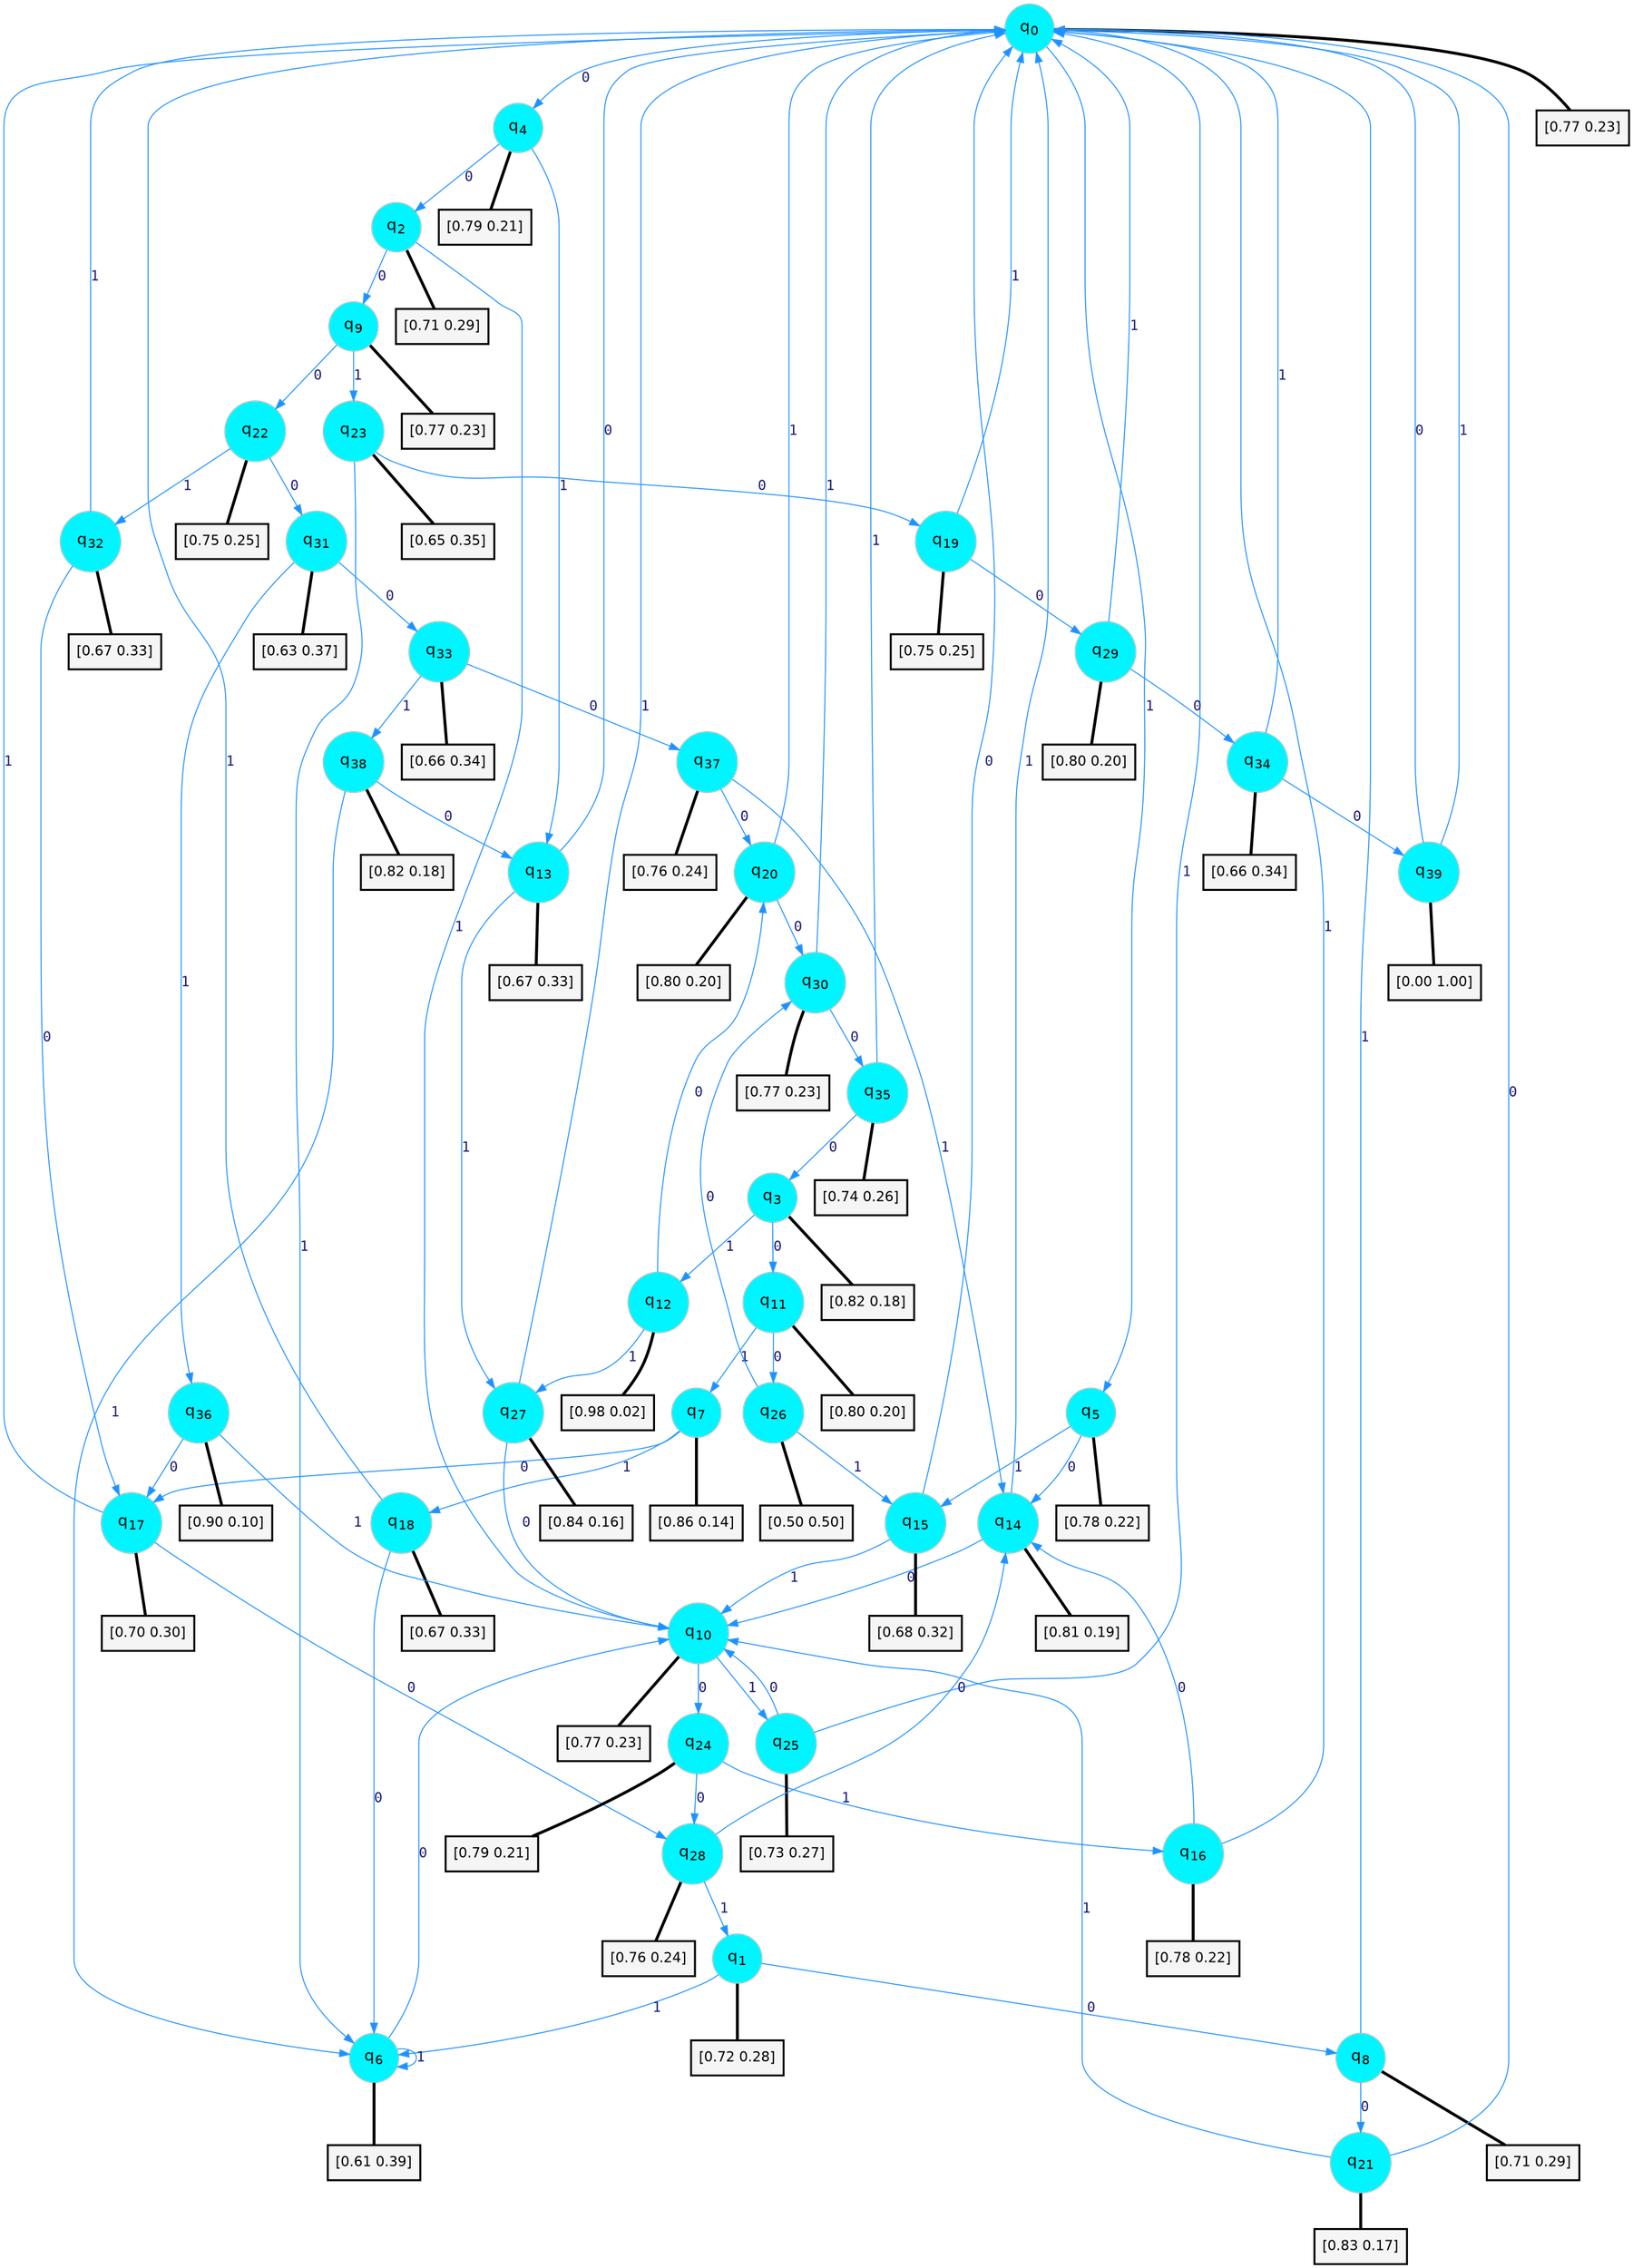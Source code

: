 digraph G {
graph [
bgcolor=transparent, dpi=300, rankdir=TD, size="40,25"];
node [
color=gray, fillcolor=turquoise1, fontcolor=black, fontname=Helvetica, fontsize=16, fontweight=bold, shape=circle, style=filled];
edge [
arrowsize=1, color=dodgerblue1, fontcolor=midnightblue, fontname=courier, fontweight=bold, penwidth=1, style=solid, weight=20];
0[label=<q<SUB>0</SUB>>];
1[label=<q<SUB>1</SUB>>];
2[label=<q<SUB>2</SUB>>];
3[label=<q<SUB>3</SUB>>];
4[label=<q<SUB>4</SUB>>];
5[label=<q<SUB>5</SUB>>];
6[label=<q<SUB>6</SUB>>];
7[label=<q<SUB>7</SUB>>];
8[label=<q<SUB>8</SUB>>];
9[label=<q<SUB>9</SUB>>];
10[label=<q<SUB>10</SUB>>];
11[label=<q<SUB>11</SUB>>];
12[label=<q<SUB>12</SUB>>];
13[label=<q<SUB>13</SUB>>];
14[label=<q<SUB>14</SUB>>];
15[label=<q<SUB>15</SUB>>];
16[label=<q<SUB>16</SUB>>];
17[label=<q<SUB>17</SUB>>];
18[label=<q<SUB>18</SUB>>];
19[label=<q<SUB>19</SUB>>];
20[label=<q<SUB>20</SUB>>];
21[label=<q<SUB>21</SUB>>];
22[label=<q<SUB>22</SUB>>];
23[label=<q<SUB>23</SUB>>];
24[label=<q<SUB>24</SUB>>];
25[label=<q<SUB>25</SUB>>];
26[label=<q<SUB>26</SUB>>];
27[label=<q<SUB>27</SUB>>];
28[label=<q<SUB>28</SUB>>];
29[label=<q<SUB>29</SUB>>];
30[label=<q<SUB>30</SUB>>];
31[label=<q<SUB>31</SUB>>];
32[label=<q<SUB>32</SUB>>];
33[label=<q<SUB>33</SUB>>];
34[label=<q<SUB>34</SUB>>];
35[label=<q<SUB>35</SUB>>];
36[label=<q<SUB>36</SUB>>];
37[label=<q<SUB>37</SUB>>];
38[label=<q<SUB>38</SUB>>];
39[label=<q<SUB>39</SUB>>];
40[label="[0.77 0.23]", shape=box,fontcolor=black, fontname=Helvetica, fontsize=14, penwidth=2, fillcolor=whitesmoke,color=black];
41[label="[0.72 0.28]", shape=box,fontcolor=black, fontname=Helvetica, fontsize=14, penwidth=2, fillcolor=whitesmoke,color=black];
42[label="[0.71 0.29]", shape=box,fontcolor=black, fontname=Helvetica, fontsize=14, penwidth=2, fillcolor=whitesmoke,color=black];
43[label="[0.82 0.18]", shape=box,fontcolor=black, fontname=Helvetica, fontsize=14, penwidth=2, fillcolor=whitesmoke,color=black];
44[label="[0.79 0.21]", shape=box,fontcolor=black, fontname=Helvetica, fontsize=14, penwidth=2, fillcolor=whitesmoke,color=black];
45[label="[0.78 0.22]", shape=box,fontcolor=black, fontname=Helvetica, fontsize=14, penwidth=2, fillcolor=whitesmoke,color=black];
46[label="[0.61 0.39]", shape=box,fontcolor=black, fontname=Helvetica, fontsize=14, penwidth=2, fillcolor=whitesmoke,color=black];
47[label="[0.86 0.14]", shape=box,fontcolor=black, fontname=Helvetica, fontsize=14, penwidth=2, fillcolor=whitesmoke,color=black];
48[label="[0.71 0.29]", shape=box,fontcolor=black, fontname=Helvetica, fontsize=14, penwidth=2, fillcolor=whitesmoke,color=black];
49[label="[0.77 0.23]", shape=box,fontcolor=black, fontname=Helvetica, fontsize=14, penwidth=2, fillcolor=whitesmoke,color=black];
50[label="[0.77 0.23]", shape=box,fontcolor=black, fontname=Helvetica, fontsize=14, penwidth=2, fillcolor=whitesmoke,color=black];
51[label="[0.80 0.20]", shape=box,fontcolor=black, fontname=Helvetica, fontsize=14, penwidth=2, fillcolor=whitesmoke,color=black];
52[label="[0.98 0.02]", shape=box,fontcolor=black, fontname=Helvetica, fontsize=14, penwidth=2, fillcolor=whitesmoke,color=black];
53[label="[0.67 0.33]", shape=box,fontcolor=black, fontname=Helvetica, fontsize=14, penwidth=2, fillcolor=whitesmoke,color=black];
54[label="[0.81 0.19]", shape=box,fontcolor=black, fontname=Helvetica, fontsize=14, penwidth=2, fillcolor=whitesmoke,color=black];
55[label="[0.68 0.32]", shape=box,fontcolor=black, fontname=Helvetica, fontsize=14, penwidth=2, fillcolor=whitesmoke,color=black];
56[label="[0.78 0.22]", shape=box,fontcolor=black, fontname=Helvetica, fontsize=14, penwidth=2, fillcolor=whitesmoke,color=black];
57[label="[0.70 0.30]", shape=box,fontcolor=black, fontname=Helvetica, fontsize=14, penwidth=2, fillcolor=whitesmoke,color=black];
58[label="[0.67 0.33]", shape=box,fontcolor=black, fontname=Helvetica, fontsize=14, penwidth=2, fillcolor=whitesmoke,color=black];
59[label="[0.75 0.25]", shape=box,fontcolor=black, fontname=Helvetica, fontsize=14, penwidth=2, fillcolor=whitesmoke,color=black];
60[label="[0.80 0.20]", shape=box,fontcolor=black, fontname=Helvetica, fontsize=14, penwidth=2, fillcolor=whitesmoke,color=black];
61[label="[0.83 0.17]", shape=box,fontcolor=black, fontname=Helvetica, fontsize=14, penwidth=2, fillcolor=whitesmoke,color=black];
62[label="[0.75 0.25]", shape=box,fontcolor=black, fontname=Helvetica, fontsize=14, penwidth=2, fillcolor=whitesmoke,color=black];
63[label="[0.65 0.35]", shape=box,fontcolor=black, fontname=Helvetica, fontsize=14, penwidth=2, fillcolor=whitesmoke,color=black];
64[label="[0.79 0.21]", shape=box,fontcolor=black, fontname=Helvetica, fontsize=14, penwidth=2, fillcolor=whitesmoke,color=black];
65[label="[0.73 0.27]", shape=box,fontcolor=black, fontname=Helvetica, fontsize=14, penwidth=2, fillcolor=whitesmoke,color=black];
66[label="[0.50 0.50]", shape=box,fontcolor=black, fontname=Helvetica, fontsize=14, penwidth=2, fillcolor=whitesmoke,color=black];
67[label="[0.84 0.16]", shape=box,fontcolor=black, fontname=Helvetica, fontsize=14, penwidth=2, fillcolor=whitesmoke,color=black];
68[label="[0.76 0.24]", shape=box,fontcolor=black, fontname=Helvetica, fontsize=14, penwidth=2, fillcolor=whitesmoke,color=black];
69[label="[0.80 0.20]", shape=box,fontcolor=black, fontname=Helvetica, fontsize=14, penwidth=2, fillcolor=whitesmoke,color=black];
70[label="[0.77 0.23]", shape=box,fontcolor=black, fontname=Helvetica, fontsize=14, penwidth=2, fillcolor=whitesmoke,color=black];
71[label="[0.63 0.37]", shape=box,fontcolor=black, fontname=Helvetica, fontsize=14, penwidth=2, fillcolor=whitesmoke,color=black];
72[label="[0.67 0.33]", shape=box,fontcolor=black, fontname=Helvetica, fontsize=14, penwidth=2, fillcolor=whitesmoke,color=black];
73[label="[0.66 0.34]", shape=box,fontcolor=black, fontname=Helvetica, fontsize=14, penwidth=2, fillcolor=whitesmoke,color=black];
74[label="[0.66 0.34]", shape=box,fontcolor=black, fontname=Helvetica, fontsize=14, penwidth=2, fillcolor=whitesmoke,color=black];
75[label="[0.74 0.26]", shape=box,fontcolor=black, fontname=Helvetica, fontsize=14, penwidth=2, fillcolor=whitesmoke,color=black];
76[label="[0.90 0.10]", shape=box,fontcolor=black, fontname=Helvetica, fontsize=14, penwidth=2, fillcolor=whitesmoke,color=black];
77[label="[0.76 0.24]", shape=box,fontcolor=black, fontname=Helvetica, fontsize=14, penwidth=2, fillcolor=whitesmoke,color=black];
78[label="[0.82 0.18]", shape=box,fontcolor=black, fontname=Helvetica, fontsize=14, penwidth=2, fillcolor=whitesmoke,color=black];
79[label="[0.00 1.00]", shape=box,fontcolor=black, fontname=Helvetica, fontsize=14, penwidth=2, fillcolor=whitesmoke,color=black];
0->4 [label=0];
0->5 [label=1];
0->40 [arrowhead=none, penwidth=3,color=black];
1->8 [label=0];
1->6 [label=1];
1->41 [arrowhead=none, penwidth=3,color=black];
2->9 [label=0];
2->10 [label=1];
2->42 [arrowhead=none, penwidth=3,color=black];
3->11 [label=0];
3->12 [label=1];
3->43 [arrowhead=none, penwidth=3,color=black];
4->2 [label=0];
4->13 [label=1];
4->44 [arrowhead=none, penwidth=3,color=black];
5->14 [label=0];
5->15 [label=1];
5->45 [arrowhead=none, penwidth=3,color=black];
6->10 [label=0];
6->6 [label=1];
6->46 [arrowhead=none, penwidth=3,color=black];
7->17 [label=0];
7->18 [label=1];
7->47 [arrowhead=none, penwidth=3,color=black];
8->21 [label=0];
8->0 [label=1];
8->48 [arrowhead=none, penwidth=3,color=black];
9->22 [label=0];
9->23 [label=1];
9->49 [arrowhead=none, penwidth=3,color=black];
10->24 [label=0];
10->25 [label=1];
10->50 [arrowhead=none, penwidth=3,color=black];
11->26 [label=0];
11->7 [label=1];
11->51 [arrowhead=none, penwidth=3,color=black];
12->20 [label=0];
12->27 [label=1];
12->52 [arrowhead=none, penwidth=3,color=black];
13->0 [label=0];
13->27 [label=1];
13->53 [arrowhead=none, penwidth=3,color=black];
14->10 [label=0];
14->0 [label=1];
14->54 [arrowhead=none, penwidth=3,color=black];
15->0 [label=0];
15->10 [label=1];
15->55 [arrowhead=none, penwidth=3,color=black];
16->14 [label=0];
16->0 [label=1];
16->56 [arrowhead=none, penwidth=3,color=black];
17->28 [label=0];
17->0 [label=1];
17->57 [arrowhead=none, penwidth=3,color=black];
18->6 [label=0];
18->0 [label=1];
18->58 [arrowhead=none, penwidth=3,color=black];
19->29 [label=0];
19->0 [label=1];
19->59 [arrowhead=none, penwidth=3,color=black];
20->30 [label=0];
20->0 [label=1];
20->60 [arrowhead=none, penwidth=3,color=black];
21->0 [label=0];
21->10 [label=1];
21->61 [arrowhead=none, penwidth=3,color=black];
22->31 [label=0];
22->32 [label=1];
22->62 [arrowhead=none, penwidth=3,color=black];
23->19 [label=0];
23->6 [label=1];
23->63 [arrowhead=none, penwidth=3,color=black];
24->28 [label=0];
24->16 [label=1];
24->64 [arrowhead=none, penwidth=3,color=black];
25->10 [label=0];
25->0 [label=1];
25->65 [arrowhead=none, penwidth=3,color=black];
26->30 [label=0];
26->15 [label=1];
26->66 [arrowhead=none, penwidth=3,color=black];
27->10 [label=0];
27->0 [label=1];
27->67 [arrowhead=none, penwidth=3,color=black];
28->14 [label=0];
28->1 [label=1];
28->68 [arrowhead=none, penwidth=3,color=black];
29->34 [label=0];
29->0 [label=1];
29->69 [arrowhead=none, penwidth=3,color=black];
30->35 [label=0];
30->0 [label=1];
30->70 [arrowhead=none, penwidth=3,color=black];
31->33 [label=0];
31->36 [label=1];
31->71 [arrowhead=none, penwidth=3,color=black];
32->17 [label=0];
32->0 [label=1];
32->72 [arrowhead=none, penwidth=3,color=black];
33->37 [label=0];
33->38 [label=1];
33->73 [arrowhead=none, penwidth=3,color=black];
34->39 [label=0];
34->0 [label=1];
34->74 [arrowhead=none, penwidth=3,color=black];
35->3 [label=0];
35->0 [label=1];
35->75 [arrowhead=none, penwidth=3,color=black];
36->17 [label=0];
36->10 [label=1];
36->76 [arrowhead=none, penwidth=3,color=black];
37->20 [label=0];
37->14 [label=1];
37->77 [arrowhead=none, penwidth=3,color=black];
38->13 [label=0];
38->6 [label=1];
38->78 [arrowhead=none, penwidth=3,color=black];
39->0 [label=0];
39->0 [label=1];
39->79 [arrowhead=none, penwidth=3,color=black];
}
